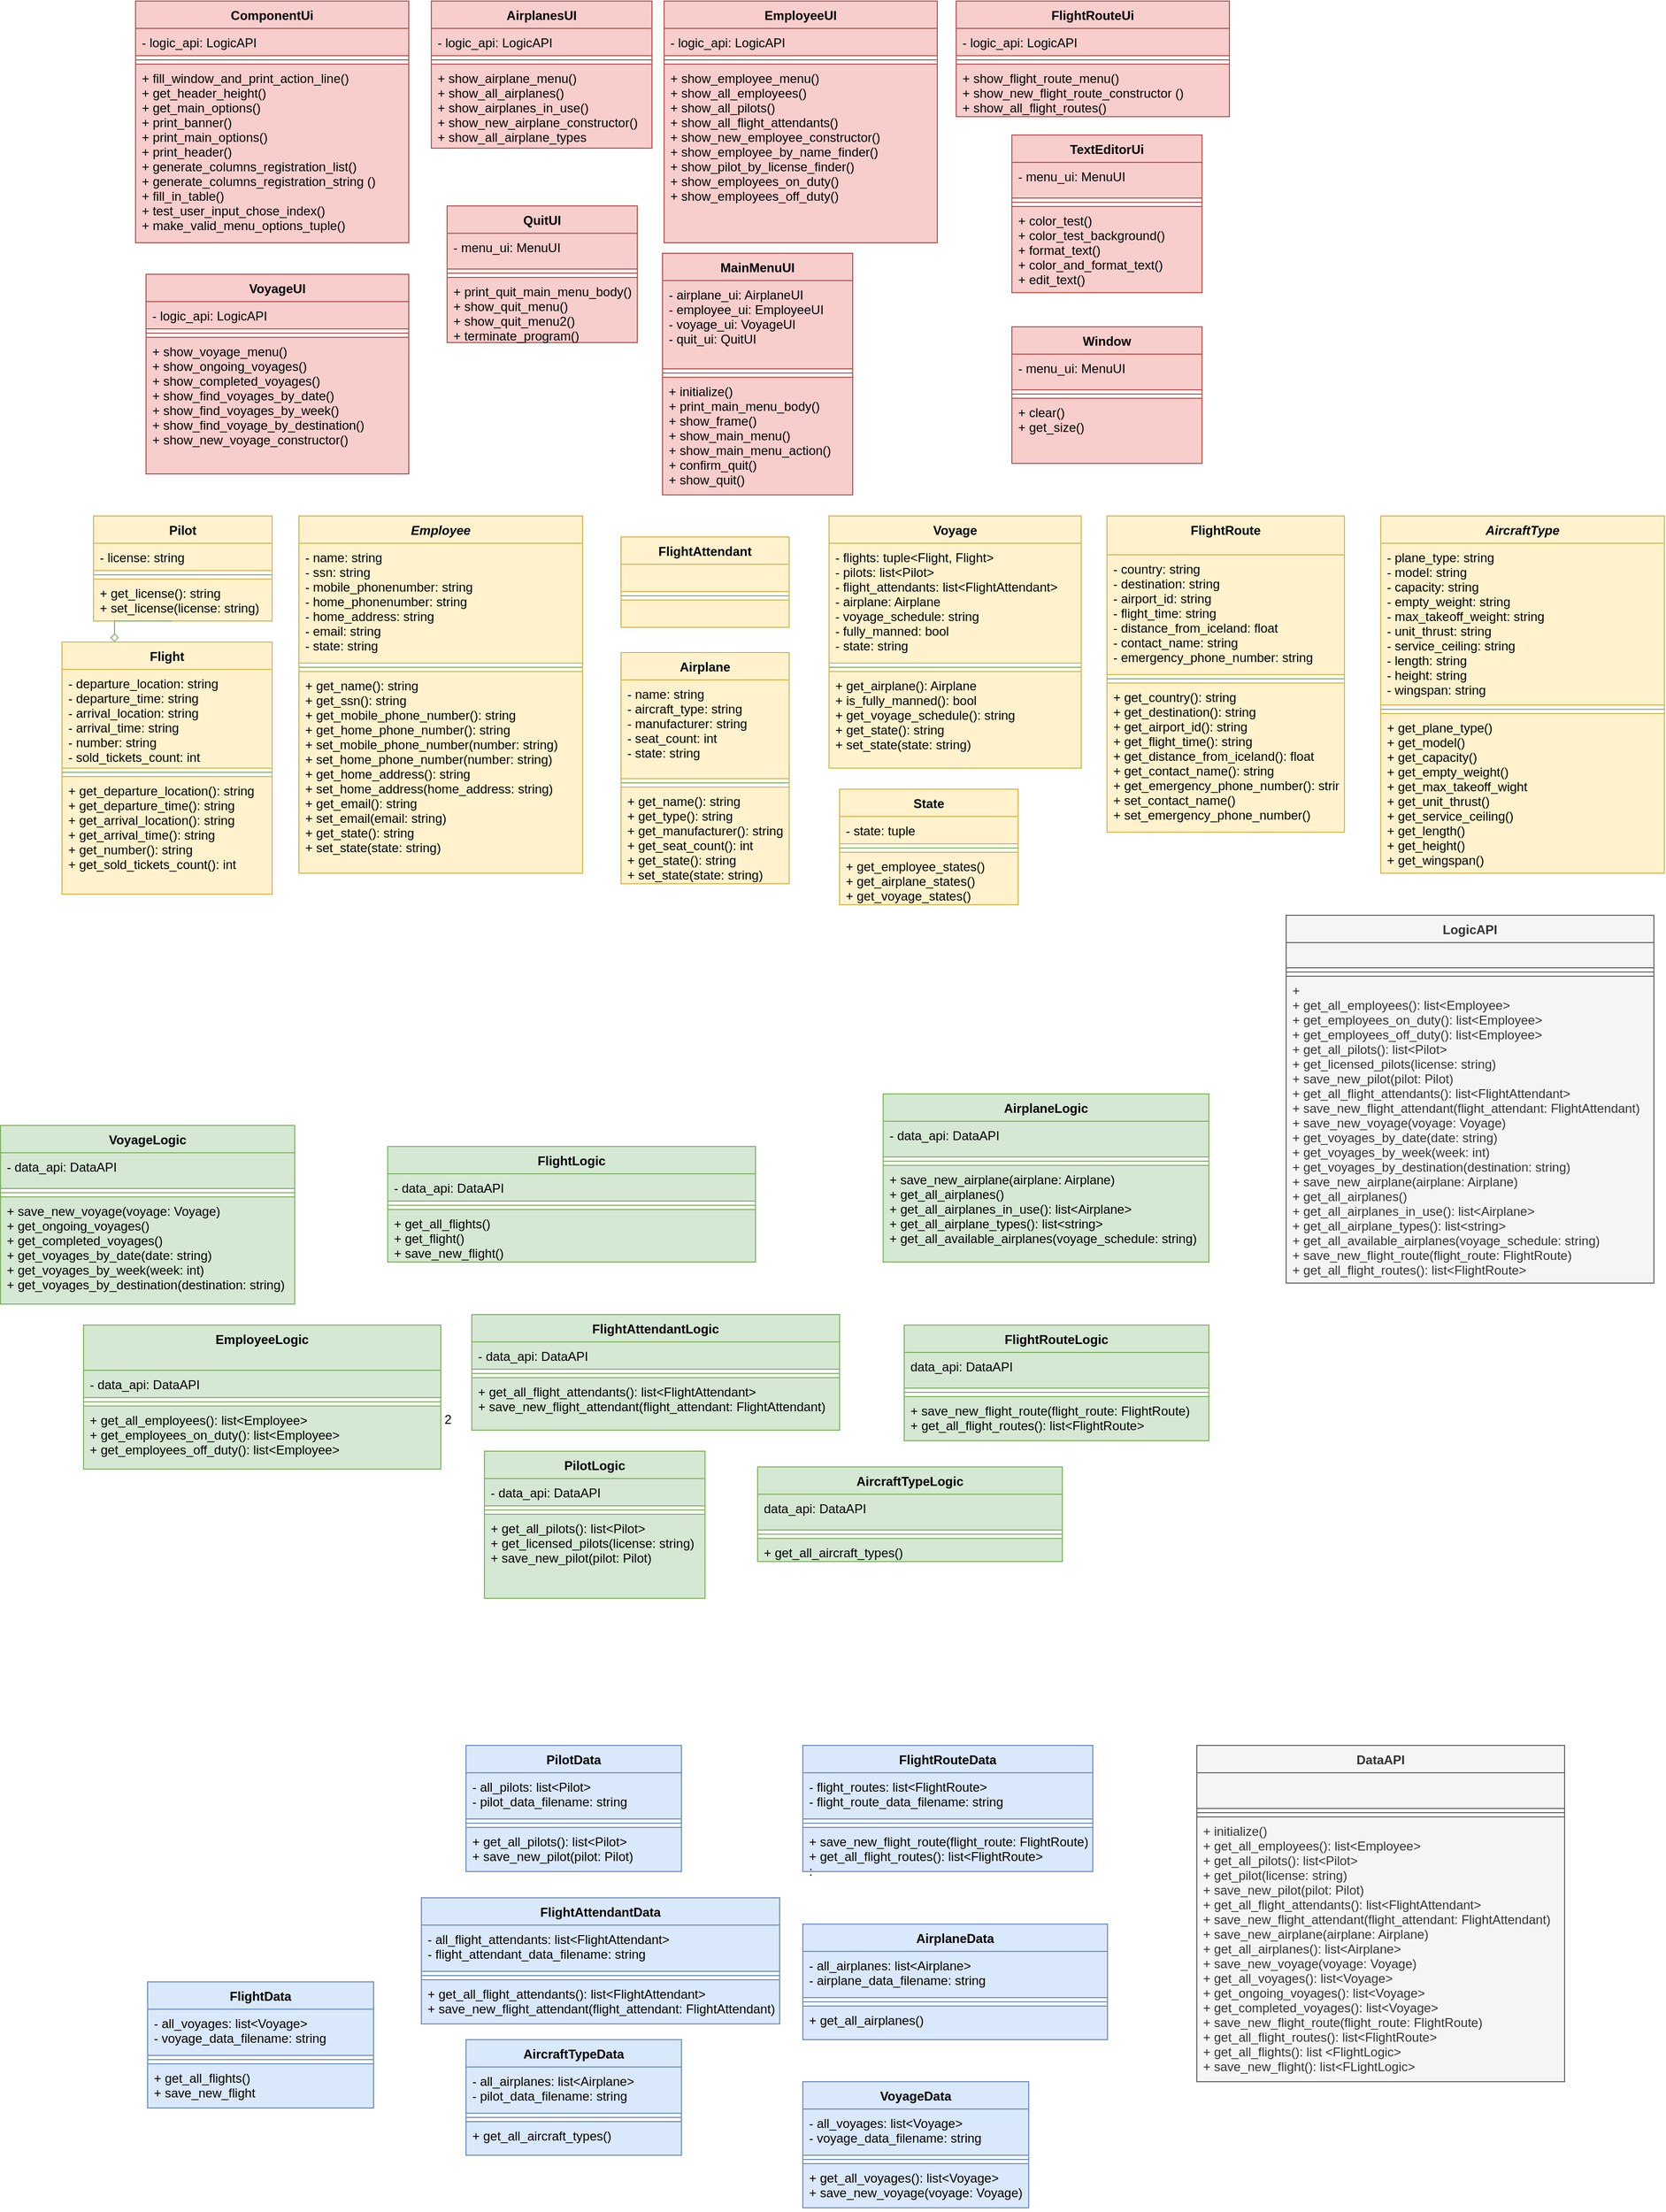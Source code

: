 <mxfile version="12.3.6" type="device" pages="1"><diagram id="QzCdW2JrwTFJ9az7c7tx" name="Page-1"><mxGraphModel dx="1590" dy="812" grid="1" gridSize="10" guides="1" tooltips="1" connect="0" arrows="0" fold="1" page="1" pageScale="1" pageWidth="850" pageHeight="1100" math="0" shadow="0"><root><mxCell id="0"/><mxCell id="1" parent="0"/><mxCell id="1Yu6MtAvwP8L8m7MlVnx-1" value="Employee" style="swimlane;fontStyle=3;align=center;verticalAlign=top;childLayout=stackLayout;horizontal=1;startSize=26;horizontalStack=0;resizeParent=1;resizeParentMax=0;resizeLast=0;collapsible=1;marginBottom=0;fillColor=#fff2cc;strokeColor=#d6b656;" parent="1" vertex="1"><mxGeometry x="1185.5" y="1180" width="270" height="340" as="geometry"/></mxCell><mxCell id="1Yu6MtAvwP8L8m7MlVnx-2" value="- name: string&#10;- ssn: string&#10;- mobile_phonenumber: string&#10;- home_phonenumber: string&#10;- home_address: string&#10;- email: string&#10;- state: string" style="text;strokeColor=#d6b656;fillColor=#fff2cc;align=left;verticalAlign=top;spacingLeft=4;spacingRight=4;overflow=hidden;rotatable=0;points=[[0,0.5],[1,0.5]];portConstraint=eastwest;" parent="1Yu6MtAvwP8L8m7MlVnx-1" vertex="1"><mxGeometry y="26" width="270" height="114" as="geometry"/></mxCell><mxCell id="1Yu6MtAvwP8L8m7MlVnx-3" value="" style="line;strokeWidth=1;fillColor=#d5e8d4;align=left;verticalAlign=middle;spacingTop=-1;spacingLeft=3;spacingRight=3;rotatable=0;labelPosition=right;points=[];portConstraint=eastwest;strokeColor=#82b366;" parent="1Yu6MtAvwP8L8m7MlVnx-1" vertex="1"><mxGeometry y="140" width="270" height="8" as="geometry"/></mxCell><mxCell id="1Yu6MtAvwP8L8m7MlVnx-4" value="+ get_name(): string&#10;+ get_ssn(): string&#10;+ get_mobile_phone_number(): string&#10;+ get_home_phone_number(): string&#10;+ set_mobile_phone_number(number: string)&#10;+ set_home_phone_number(number: string)&#10;+ get_home_address(): string&#10;+ set_home_address(home_address: string)&#10;+ get_email(): string&#10;+ set_email(email: string)&#10;+ get_state(): string&#10;+ set_state(state: string)" style="text;strokeColor=#d6b656;fillColor=#fff2cc;align=left;verticalAlign=top;spacingLeft=4;spacingRight=4;overflow=hidden;rotatable=0;points=[[0,0.5],[1,0.5]];portConstraint=eastwest;" parent="1Yu6MtAvwP8L8m7MlVnx-1" vertex="1"><mxGeometry y="148" width="270" height="192" as="geometry"/></mxCell><mxCell id="1Yu6MtAvwP8L8m7MlVnx-10" value="Pilot" style="swimlane;fontStyle=1;align=center;verticalAlign=top;childLayout=stackLayout;horizontal=1;startSize=26;horizontalStack=0;resizeParent=1;resizeParentMax=0;resizeLast=0;collapsible=1;marginBottom=0;fillColor=#fff2cc;strokeColor=#d6b656;" parent="1" vertex="1"><mxGeometry x="990" y="1180" width="170" height="100" as="geometry"/></mxCell><mxCell id="1Yu6MtAvwP8L8m7MlVnx-11" value="- license: string" style="text;strokeColor=#d6b656;fillColor=#fff2cc;align=left;verticalAlign=top;spacingLeft=4;spacingRight=4;overflow=hidden;rotatable=0;points=[[0,0.5],[1,0.5]];portConstraint=eastwest;" parent="1Yu6MtAvwP8L8m7MlVnx-10" vertex="1"><mxGeometry y="26" width="170" height="26" as="geometry"/></mxCell><mxCell id="1Yu6MtAvwP8L8m7MlVnx-12" value="" style="line;strokeWidth=1;fillColor=#d5e8d4;align=left;verticalAlign=middle;spacingTop=-1;spacingLeft=3;spacingRight=3;rotatable=0;labelPosition=right;points=[];portConstraint=eastwest;strokeColor=#82b366;" parent="1Yu6MtAvwP8L8m7MlVnx-10" vertex="1"><mxGeometry y="52" width="170" height="8" as="geometry"/></mxCell><mxCell id="1Yu6MtAvwP8L8m7MlVnx-13" value="+ get_license(): string&#10;+ set_license(license: string)" style="text;strokeColor=#d6b656;fillColor=#fff2cc;align=left;verticalAlign=top;spacingLeft=4;spacingRight=4;overflow=hidden;rotatable=0;points=[[0,0.5],[1,0.5]];portConstraint=eastwest;" parent="1Yu6MtAvwP8L8m7MlVnx-10" vertex="1"><mxGeometry y="60" width="170" height="40" as="geometry"/></mxCell><mxCell id="1Yu6MtAvwP8L8m7MlVnx-14" value="FlightAttendant" style="swimlane;fontStyle=1;align=center;verticalAlign=top;childLayout=stackLayout;horizontal=1;startSize=26;horizontalStack=0;resizeParent=1;resizeParentMax=0;resizeLast=0;collapsible=1;marginBottom=0;fillColor=#fff2cc;strokeColor=#d6b656;" parent="1" vertex="1"><mxGeometry x="1492" y="1200" width="160" height="86" as="geometry"/></mxCell><mxCell id="1Yu6MtAvwP8L8m7MlVnx-15" value="" style="text;strokeColor=#d6b656;fillColor=#fff2cc;align=left;verticalAlign=top;spacingLeft=4;spacingRight=4;overflow=hidden;rotatable=0;points=[[0,0.5],[1,0.5]];portConstraint=eastwest;" parent="1Yu6MtAvwP8L8m7MlVnx-14" vertex="1"><mxGeometry y="26" width="160" height="26" as="geometry"/></mxCell><mxCell id="1Yu6MtAvwP8L8m7MlVnx-16" value="" style="line;strokeWidth=1;fillColor=#d5e8d4;align=left;verticalAlign=middle;spacingTop=-1;spacingLeft=3;spacingRight=3;rotatable=0;labelPosition=right;points=[];portConstraint=eastwest;strokeColor=#82b366;" parent="1Yu6MtAvwP8L8m7MlVnx-14" vertex="1"><mxGeometry y="52" width="160" height="8" as="geometry"/></mxCell><mxCell id="1Yu6MtAvwP8L8m7MlVnx-17" value="" style="text;strokeColor=#d6b656;fillColor=#fff2cc;align=left;verticalAlign=top;spacingLeft=4;spacingRight=4;overflow=hidden;rotatable=0;points=[[0,0.5],[1,0.5]];portConstraint=eastwest;" parent="1Yu6MtAvwP8L8m7MlVnx-14" vertex="1"><mxGeometry y="60" width="160" height="26" as="geometry"/></mxCell><mxCell id="1Yu6MtAvwP8L8m7MlVnx-25" value="Airplane" style="swimlane;fontStyle=1;align=center;verticalAlign=top;childLayout=stackLayout;horizontal=1;startSize=26;horizontalStack=0;resizeParent=1;resizeParentMax=0;resizeLast=0;collapsible=1;marginBottom=0;fillColor=#fff2cc;strokeColor=#d6b656;" parent="1" vertex="1"><mxGeometry x="1492" y="1310" width="160" height="220" as="geometry"/></mxCell><mxCell id="1Yu6MtAvwP8L8m7MlVnx-26" value="- name: string&#10;- aircraft_type: string&#10;- manufacturer: string&#10;- seat_count: int&#10;- state: string" style="text;strokeColor=#d6b656;fillColor=#fff2cc;align=left;verticalAlign=top;spacingLeft=4;spacingRight=4;overflow=hidden;rotatable=0;points=[[0,0.5],[1,0.5]];portConstraint=eastwest;" parent="1Yu6MtAvwP8L8m7MlVnx-25" vertex="1"><mxGeometry y="26" width="160" height="94" as="geometry"/></mxCell><mxCell id="1Yu6MtAvwP8L8m7MlVnx-27" value="" style="line;strokeWidth=1;fillColor=#d5e8d4;align=left;verticalAlign=middle;spacingTop=-1;spacingLeft=3;spacingRight=3;rotatable=0;labelPosition=right;points=[];portConstraint=eastwest;strokeColor=#82b366;" parent="1Yu6MtAvwP8L8m7MlVnx-25" vertex="1"><mxGeometry y="120" width="160" height="8" as="geometry"/></mxCell><mxCell id="1Yu6MtAvwP8L8m7MlVnx-28" value="+ get_name(): string&#10;+ get_type(): string&#10;+ get_manufacturer(): string&#10;+ get_seat_count(): int&#10;+ get_state(): string&#10;+ set_state(state: string)" style="text;strokeColor=#d6b656;fillColor=#fff2cc;align=left;verticalAlign=top;spacingLeft=4;spacingRight=4;overflow=hidden;rotatable=0;points=[[0,0.5],[1,0.5]];portConstraint=eastwest;" parent="1Yu6MtAvwP8L8m7MlVnx-25" vertex="1"><mxGeometry y="128" width="160" height="92" as="geometry"/></mxCell><mxCell id="1Yu6MtAvwP8L8m7MlVnx-40" style="edgeStyle=orthogonalEdgeStyle;rounded=0;orthogonalLoop=1;jettySize=auto;html=1;exitX=0.25;exitY=0;exitDx=0;exitDy=0;entryX=0.44;entryY=0.98;entryDx=0;entryDy=0;entryPerimeter=0;endArrow=none;endFill=0;startArrow=diamond;startFill=0;fillColor=#d5e8d4;strokeColor=#82b366;" parent="1" source="1Yu6MtAvwP8L8m7MlVnx-33" target="1Yu6MtAvwP8L8m7MlVnx-13" edge="1"><mxGeometry relative="1" as="geometry"><Array as="points"/></mxGeometry></mxCell><mxCell id="1Yu6MtAvwP8L8m7MlVnx-29" value="Voyage" style="swimlane;fontStyle=1;align=center;verticalAlign=top;childLayout=stackLayout;horizontal=1;startSize=26;horizontalStack=0;resizeParent=1;resizeParentMax=0;resizeLast=0;collapsible=1;marginBottom=0;fillColor=#fff2cc;strokeColor=#d6b656;" parent="1" vertex="1"><mxGeometry x="1690" y="1180" width="240" height="240" as="geometry"/></mxCell><mxCell id="1Yu6MtAvwP8L8m7MlVnx-30" value="- flights: tuple&lt;Flight, Flight&gt;&#10;- pilots: list&lt;Pilot&gt;&#10;- flight_attendants: list&lt;FlightAttendant&gt;&#10;- airplane: Airplane&#10;- voyage_schedule: string&#10;- fully_manned: bool&#10;- state: string &#10;" style="text;strokeColor=#d6b656;fillColor=#fff2cc;align=left;verticalAlign=top;spacingLeft=4;spacingRight=4;overflow=hidden;rotatable=0;points=[[0,0.5],[1,0.5]];portConstraint=eastwest;" parent="1Yu6MtAvwP8L8m7MlVnx-29" vertex="1"><mxGeometry y="26" width="240" height="114" as="geometry"/></mxCell><mxCell id="1Yu6MtAvwP8L8m7MlVnx-31" value="" style="line;strokeWidth=1;fillColor=#d5e8d4;align=left;verticalAlign=middle;spacingTop=-1;spacingLeft=3;spacingRight=3;rotatable=0;labelPosition=right;points=[];portConstraint=eastwest;strokeColor=#82b366;" parent="1Yu6MtAvwP8L8m7MlVnx-29" vertex="1"><mxGeometry y="140" width="240" height="8" as="geometry"/></mxCell><mxCell id="1Yu6MtAvwP8L8m7MlVnx-32" value="+ get_airplane(): Airplane&#10;+ is_fully_manned(): bool&#10;+ get_voyage_schedule(): string&#10;+ get_state(): string&#10;+ set_state(state: string)" style="text;strokeColor=#d6b656;fillColor=#fff2cc;align=left;verticalAlign=top;spacingLeft=4;spacingRight=4;overflow=hidden;rotatable=0;points=[[0,0.5],[1,0.5]];portConstraint=eastwest;" parent="1Yu6MtAvwP8L8m7MlVnx-29" vertex="1"><mxGeometry y="148" width="240" height="92" as="geometry"/></mxCell><mxCell id="1Yu6MtAvwP8L8m7MlVnx-38" value="2" style="text;html=1;align=center;verticalAlign=middle;resizable=0;points=[];;autosize=1;" parent="1" vertex="1"><mxGeometry x="1316.5" y="2030" width="20" height="20" as="geometry"/></mxCell><mxCell id="Ell7LLg84QEQd7KYC7G8-5" value="PilotLogic" style="swimlane;fontStyle=1;align=center;verticalAlign=top;childLayout=stackLayout;horizontal=1;startSize=26;horizontalStack=0;resizeParent=1;resizeParentMax=0;resizeLast=0;collapsible=1;marginBottom=0;fillColor=#d5e8d4;strokeColor=#82b366;" parent="1" vertex="1"><mxGeometry x="1362" y="2070" width="210" height="140" as="geometry"/></mxCell><mxCell id="Ell7LLg84QEQd7KYC7G8-6" value="- data_api: DataAPI" style="text;strokeColor=#82b366;fillColor=#d5e8d4;align=left;verticalAlign=top;spacingLeft=4;spacingRight=4;overflow=hidden;rotatable=0;points=[[0,0.5],[1,0.5]];portConstraint=eastwest;" parent="Ell7LLg84QEQd7KYC7G8-5" vertex="1"><mxGeometry y="26" width="210" height="26" as="geometry"/></mxCell><mxCell id="Ell7LLg84QEQd7KYC7G8-7" value="" style="line;strokeWidth=1;fillColor=#d5e8d4;align=left;verticalAlign=middle;spacingTop=-1;spacingLeft=3;spacingRight=3;rotatable=0;labelPosition=right;points=[];portConstraint=eastwest;strokeColor=#82b366;" parent="Ell7LLg84QEQd7KYC7G8-5" vertex="1"><mxGeometry y="52" width="210" height="8" as="geometry"/></mxCell><mxCell id="Ell7LLg84QEQd7KYC7G8-8" value="+ get_all_pilots(): list&lt;Pilot&gt;&#10;+ get_licensed_pilots(license: string)&#10;+ save_new_pilot(pilot: Pilot)&#10;" style="text;strokeColor=#82b366;fillColor=#d5e8d4;align=left;verticalAlign=top;spacingLeft=4;spacingRight=4;overflow=hidden;rotatable=0;points=[[0,0.5],[1,0.5]];portConstraint=eastwest;" parent="Ell7LLg84QEQd7KYC7G8-5" vertex="1"><mxGeometry y="60" width="210" height="80" as="geometry"/></mxCell><mxCell id="Ell7LLg84QEQd7KYC7G8-11" value="EmployeeLogic" style="swimlane;fontStyle=1;align=center;verticalAlign=top;childLayout=stackLayout;horizontal=1;startSize=43;horizontalStack=0;resizeParent=1;resizeParentMax=0;resizeLast=0;collapsible=1;marginBottom=0;fillColor=#d5e8d4;strokeColor=#82b366;" parent="1" vertex="1"><mxGeometry x="980.5" y="1950" width="340" height="137" as="geometry"/></mxCell><mxCell id="Ell7LLg84QEQd7KYC7G8-12" value="- data_api: DataAPI" style="text;strokeColor=#82b366;fillColor=#d5e8d4;align=left;verticalAlign=top;spacingLeft=4;spacingRight=4;overflow=hidden;rotatable=0;points=[[0,0.5],[1,0.5]];portConstraint=eastwest;" parent="Ell7LLg84QEQd7KYC7G8-11" vertex="1"><mxGeometry y="43" width="340" height="26" as="geometry"/></mxCell><mxCell id="Ell7LLg84QEQd7KYC7G8-13" value="" style="line;strokeWidth=1;fillColor=#d5e8d4;align=left;verticalAlign=middle;spacingTop=-1;spacingLeft=3;spacingRight=3;rotatable=0;labelPosition=right;points=[];portConstraint=eastwest;strokeColor=#82b366;" parent="Ell7LLg84QEQd7KYC7G8-11" vertex="1"><mxGeometry y="69" width="340" height="8" as="geometry"/></mxCell><mxCell id="Ell7LLg84QEQd7KYC7G8-14" value="+ get_all_employees(): list&lt;Employee&gt;&#10;+ get_employees_on_duty(): list&lt;Employee&gt;&#10;+ get_employees_off_duty(): list&lt;Employee&gt;&#10;" style="text;strokeColor=#82b366;fillColor=#d5e8d4;align=left;verticalAlign=top;spacingLeft=4;spacingRight=4;overflow=hidden;rotatable=0;points=[[0,0.5],[1,0.5]];portConstraint=eastwest;" parent="Ell7LLg84QEQd7KYC7G8-11" vertex="1"><mxGeometry y="77" width="340" height="60" as="geometry"/></mxCell><mxCell id="Ell7LLg84QEQd7KYC7G8-16" value="FlightAttendantLogic" style="swimlane;fontStyle=1;align=center;verticalAlign=top;childLayout=stackLayout;horizontal=1;startSize=26;horizontalStack=0;resizeParent=1;resizeParentMax=0;resizeLast=0;collapsible=1;marginBottom=0;fillColor=#d5e8d4;strokeColor=#82b366;" parent="1" vertex="1"><mxGeometry x="1350" y="1940" width="350" height="110" as="geometry"/></mxCell><mxCell id="Ell7LLg84QEQd7KYC7G8-17" value="- data_api: DataAPI" style="text;strokeColor=#82b366;fillColor=#d5e8d4;align=left;verticalAlign=top;spacingLeft=4;spacingRight=4;overflow=hidden;rotatable=0;points=[[0,0.5],[1,0.5]];portConstraint=eastwest;" parent="Ell7LLg84QEQd7KYC7G8-16" vertex="1"><mxGeometry y="26" width="350" height="26" as="geometry"/></mxCell><mxCell id="Ell7LLg84QEQd7KYC7G8-18" value="" style="line;strokeWidth=1;fillColor=#d5e8d4;align=left;verticalAlign=middle;spacingTop=-1;spacingLeft=3;spacingRight=3;rotatable=0;labelPosition=right;points=[];portConstraint=eastwest;strokeColor=#82b366;" parent="Ell7LLg84QEQd7KYC7G8-16" vertex="1"><mxGeometry y="52" width="350" height="8" as="geometry"/></mxCell><mxCell id="Ell7LLg84QEQd7KYC7G8-19" value="+ get_all_flight_attendants(): list&lt;FlightAttendant&gt;&#10;+ save_new_flight_attendant(flight_attendant: FlightAttendant)" style="text;strokeColor=#82b366;fillColor=#d5e8d4;align=left;verticalAlign=top;spacingLeft=4;spacingRight=4;overflow=hidden;rotatable=0;points=[[0,0.5],[1,0.5]];portConstraint=eastwest;" parent="Ell7LLg84QEQd7KYC7G8-16" vertex="1"><mxGeometry y="60" width="350" height="50" as="geometry"/></mxCell><mxCell id="Ell7LLg84QEQd7KYC7G8-22" value="LogicAPI" style="swimlane;fontStyle=1;align=center;verticalAlign=top;childLayout=stackLayout;horizontal=1;startSize=26;horizontalStack=0;resizeParent=1;resizeParentMax=0;resizeLast=0;collapsible=1;marginBottom=0;fillColor=#f5f5f5;strokeColor=#666666;fontColor=#333333;" parent="1" vertex="1"><mxGeometry x="2125" y="1560" width="350" height="350" as="geometry"/></mxCell><mxCell id="Ell7LLg84QEQd7KYC7G8-23" value="" style="text;strokeColor=#666666;fillColor=#f5f5f5;align=left;verticalAlign=top;spacingLeft=4;spacingRight=4;overflow=hidden;rotatable=0;points=[[0,0.5],[1,0.5]];portConstraint=eastwest;fontColor=#333333;" parent="Ell7LLg84QEQd7KYC7G8-22" vertex="1"><mxGeometry y="26" width="350" height="24" as="geometry"/></mxCell><mxCell id="Ell7LLg84QEQd7KYC7G8-24" value="" style="line;strokeWidth=1;fillColor=#f5f5f5;align=left;verticalAlign=middle;spacingTop=-1;spacingLeft=3;spacingRight=3;rotatable=0;labelPosition=right;points=[];portConstraint=eastwest;strokeColor=#666666;fontColor=#333333;" parent="Ell7LLg84QEQd7KYC7G8-22" vertex="1"><mxGeometry y="50" width="350" height="8" as="geometry"/></mxCell><mxCell id="Ell7LLg84QEQd7KYC7G8-25" value="+ &#10;+ get_all_employees(): list&lt;Employee&gt;&#10;+ get_employees_on_duty(): list&lt;Employee&gt;&#10;+ get_employees_off_duty(): list&lt;Employee&gt;&#10;+ get_all_pilots(): list&lt;Pilot&gt;&#10;+ get_licensed_pilots(license: string)&#10;+ save_new_pilot(pilot: Pilot)&#10;+ get_all_flight_attendants(): list&lt;FlightAttendant&gt;&#10;+ save_new_flight_attendant(flight_attendant: FlightAttendant)&#10;+ save_new_voyage(voyage: Voyage)&#10;+ get_voyages_by_date(date: string)&#10;+ get_voyages_by_week(week: int)&#10;+ get_voyages_by_destination(destination: string)&#10;+ save_new_airplane(airplane: Airplane)&#10;+ get_all_airplanes()&#10;+ get_all_airplanes_in_use(): list&lt;Airplane&gt;&#10;+ get_all_airplane_types(): list&lt;string&gt;&#10;+ get_all_available_airplanes(voyage_schedule: string)&#10;+ save_new_flight_route(flight_route: FlightRoute)&#10;+ get_all_flight_routes(): list&lt;FlightRoute&gt;&#10;&#10;&#10;&#10;" style="text;strokeColor=#666666;fillColor=#f5f5f5;align=left;verticalAlign=top;spacingLeft=4;spacingRight=4;overflow=hidden;rotatable=0;points=[[0,0.5],[1,0.5]];portConstraint=eastwest;fontColor=#333333;" parent="Ell7LLg84QEQd7KYC7G8-22" vertex="1"><mxGeometry y="58" width="350" height="292" as="geometry"/></mxCell><mxCell id="Ell7LLg84QEQd7KYC7G8-26" value="AirplaneLogic" style="swimlane;fontStyle=1;align=center;verticalAlign=top;childLayout=stackLayout;horizontal=1;startSize=26;horizontalStack=0;resizeParent=1;resizeParentMax=0;resizeLast=0;collapsible=1;marginBottom=0;fillColor=#d5e8d4;strokeColor=#82b366;" parent="1" vertex="1"><mxGeometry x="1741.5" y="1730" width="310" height="160" as="geometry"/></mxCell><mxCell id="Ell7LLg84QEQd7KYC7G8-27" value="- data_api: DataAPI" style="text;strokeColor=#82b366;fillColor=#d5e8d4;align=left;verticalAlign=top;spacingLeft=4;spacingRight=4;overflow=hidden;rotatable=0;points=[[0,0.5],[1,0.5]];portConstraint=eastwest;" parent="Ell7LLg84QEQd7KYC7G8-26" vertex="1"><mxGeometry y="26" width="310" height="34" as="geometry"/></mxCell><mxCell id="Ell7LLg84QEQd7KYC7G8-28" value="" style="line;strokeWidth=1;fillColor=#d5e8d4;align=left;verticalAlign=middle;spacingTop=-1;spacingLeft=3;spacingRight=3;rotatable=0;labelPosition=right;points=[];portConstraint=eastwest;strokeColor=#82b366;" parent="Ell7LLg84QEQd7KYC7G8-26" vertex="1"><mxGeometry y="60" width="310" height="8" as="geometry"/></mxCell><mxCell id="Ell7LLg84QEQd7KYC7G8-29" value="+ save_new_airplane(airplane: Airplane)&#10;+ get_all_airplanes()&#10;+ get_all_airplanes_in_use(): list&lt;Airplane&gt;&#10;+ get_all_airplane_types(): list&lt;string&gt;&#10;+ get_all_available_airplanes(voyage_schedule: string)" style="text;strokeColor=#82b366;fillColor=#d5e8d4;align=left;verticalAlign=top;spacingLeft=4;spacingRight=4;overflow=hidden;rotatable=0;points=[[0,0.5],[1,0.5]];portConstraint=eastwest;" parent="Ell7LLg84QEQd7KYC7G8-26" vertex="1"><mxGeometry y="68" width="310" height="92" as="geometry"/></mxCell><mxCell id="Ell7LLg84QEQd7KYC7G8-31" value="VoyageLogic" style="swimlane;fontStyle=1;align=center;verticalAlign=top;childLayout=stackLayout;horizontal=1;startSize=26;horizontalStack=0;resizeParent=1;resizeParentMax=0;resizeLast=0;collapsible=1;marginBottom=0;fillColor=#d5e8d4;strokeColor=#82b366;" parent="1" vertex="1"><mxGeometry x="901.5" y="1760" width="280" height="170" as="geometry"/></mxCell><mxCell id="Ell7LLg84QEQd7KYC7G8-32" value="- data_api: DataAPI" style="text;strokeColor=#82b366;fillColor=#d5e8d4;align=left;verticalAlign=top;spacingLeft=4;spacingRight=4;overflow=hidden;rotatable=0;points=[[0,0.5],[1,0.5]];portConstraint=eastwest;" parent="Ell7LLg84QEQd7KYC7G8-31" vertex="1"><mxGeometry y="26" width="280" height="34" as="geometry"/></mxCell><mxCell id="Ell7LLg84QEQd7KYC7G8-33" value="" style="line;strokeWidth=1;fillColor=#d5e8d4;align=left;verticalAlign=middle;spacingTop=-1;spacingLeft=3;spacingRight=3;rotatable=0;labelPosition=right;points=[];portConstraint=eastwest;strokeColor=#82b366;" parent="Ell7LLg84QEQd7KYC7G8-31" vertex="1"><mxGeometry y="60" width="280" height="8" as="geometry"/></mxCell><mxCell id="Ell7LLg84QEQd7KYC7G8-34" value="+ save_new_voyage(voyage: Voyage)&#10;+ get_ongoing_voyages()&#10;+ get_completed_voyages()&#10;+ get_voyages_by_date(date: string)&#10;+ get_voyages_by_week(week: int)&#10;+ get_voyages_by_destination(destination: string)&#10;" style="text;strokeColor=#82b366;fillColor=#d5e8d4;align=left;verticalAlign=top;spacingLeft=4;spacingRight=4;overflow=hidden;rotatable=0;points=[[0,0.5],[1,0.5]];portConstraint=eastwest;" parent="Ell7LLg84QEQd7KYC7G8-31" vertex="1"><mxGeometry y="68" width="280" height="102" as="geometry"/></mxCell><mxCell id="Ell7LLg84QEQd7KYC7G8-35" value="FlightRoute" style="swimlane;fontStyle=1;align=center;verticalAlign=top;childLayout=stackLayout;horizontal=1;startSize=37;horizontalStack=0;resizeParent=1;resizeParentMax=0;resizeLast=0;collapsible=1;marginBottom=0;fillColor=#fff2cc;strokeColor=#d6b656;" parent="1" vertex="1"><mxGeometry x="1954.5" y="1180" width="226" height="301" as="geometry"/></mxCell><mxCell id="Ell7LLg84QEQd7KYC7G8-36" value="- country: string&#10;- destination: string&#10;- airport_id: string&#10;- flight_time: string&#10;- distance_from_iceland: float&#10;- contact_name: string&#10;- emergency_phone_number: string" style="text;strokeColor=#d6b656;fillColor=#fff2cc;align=left;verticalAlign=top;spacingLeft=4;spacingRight=4;overflow=hidden;rotatable=0;points=[[0,0.5],[1,0.5]];portConstraint=eastwest;" parent="Ell7LLg84QEQd7KYC7G8-35" vertex="1"><mxGeometry y="37" width="226" height="114" as="geometry"/></mxCell><mxCell id="Ell7LLg84QEQd7KYC7G8-37" value="" style="line;strokeWidth=1;fillColor=#d5e8d4;align=left;verticalAlign=middle;spacingTop=-1;spacingLeft=3;spacingRight=3;rotatable=0;labelPosition=right;points=[];portConstraint=eastwest;strokeColor=#82b366;" parent="Ell7LLg84QEQd7KYC7G8-35" vertex="1"><mxGeometry y="151" width="226" height="8" as="geometry"/></mxCell><mxCell id="Ell7LLg84QEQd7KYC7G8-38" value="+ get_country(): string&#10;+ get_destination(): string&#10;+ get_airport_id(): string&#10;+ get_flight_time(): string&#10;+ get_distance_from_iceland(): float&#10;+ get_contact_name(): string&#10;+ get_emergency_phone_number(): string&#10;+ set_contact_name()&#10;+ set_emergency_phone_number() " style="text;strokeColor=#d6b656;fillColor=#fff2cc;align=left;verticalAlign=top;spacingLeft=4;spacingRight=4;overflow=hidden;rotatable=0;points=[[0,0.5],[1,0.5]];portConstraint=eastwest;" parent="Ell7LLg84QEQd7KYC7G8-35" vertex="1"><mxGeometry y="159" width="226" height="142" as="geometry"/></mxCell><mxCell id="Ell7LLg84QEQd7KYC7G8-39" value="FlightRouteLogic" style="swimlane;fontStyle=1;align=center;verticalAlign=top;childLayout=stackLayout;horizontal=1;startSize=26;horizontalStack=0;resizeParent=1;resizeParentMax=0;resizeLast=0;collapsible=1;marginBottom=0;fillColor=#d5e8d4;strokeColor=#82b366;" parent="1" vertex="1"><mxGeometry x="1761.5" y="1950" width="290" height="110" as="geometry"/></mxCell><mxCell id="Ell7LLg84QEQd7KYC7G8-40" value="data_api: DataAPI" style="text;strokeColor=#82b366;fillColor=#d5e8d4;align=left;verticalAlign=top;spacingLeft=4;spacingRight=4;overflow=hidden;rotatable=0;points=[[0,0.5],[1,0.5]];portConstraint=eastwest;" parent="Ell7LLg84QEQd7KYC7G8-39" vertex="1"><mxGeometry y="26" width="290" height="34" as="geometry"/></mxCell><mxCell id="Ell7LLg84QEQd7KYC7G8-41" value="" style="line;strokeWidth=1;fillColor=#d5e8d4;align=left;verticalAlign=middle;spacingTop=-1;spacingLeft=3;spacingRight=3;rotatable=0;labelPosition=right;points=[];portConstraint=eastwest;strokeColor=#82b366;" parent="Ell7LLg84QEQd7KYC7G8-39" vertex="1"><mxGeometry y="60" width="290" height="8" as="geometry"/></mxCell><mxCell id="Ell7LLg84QEQd7KYC7G8-42" value="+ save_new_flight_route(flight_route: FlightRoute)&#10;+ get_all_flight_routes(): list&lt;FlightRoute&gt;" style="text;strokeColor=#82b366;fillColor=#d5e8d4;align=left;verticalAlign=top;spacingLeft=4;spacingRight=4;overflow=hidden;rotatable=0;points=[[0,0.5],[1,0.5]];portConstraint=eastwest;" parent="Ell7LLg84QEQd7KYC7G8-39" vertex="1"><mxGeometry y="68" width="290" height="42" as="geometry"/></mxCell><mxCell id="Ghj-W4XMn4WIhUPV2hQa-1" value="AirplanesUI" style="swimlane;fontStyle=1;align=center;verticalAlign=top;childLayout=stackLayout;horizontal=1;startSize=26;horizontalStack=0;resizeParent=1;resizeParentMax=0;resizeLast=0;collapsible=1;marginBottom=0;fillColor=#f8cecc;strokeColor=#b85450;" parent="1" vertex="1"><mxGeometry x="1311.5" y="690" width="210" height="140" as="geometry"/></mxCell><mxCell id="Ghj-W4XMn4WIhUPV2hQa-2" value="- logic_api: LogicAPI" style="text;strokeColor=#b85450;fillColor=#f8cecc;align=left;verticalAlign=top;spacingLeft=4;spacingRight=4;overflow=hidden;rotatable=0;points=[[0,0.5],[1,0.5]];portConstraint=eastwest;" parent="Ghj-W4XMn4WIhUPV2hQa-1" vertex="1"><mxGeometry y="26" width="210" height="26" as="geometry"/></mxCell><mxCell id="Ghj-W4XMn4WIhUPV2hQa-3" value="" style="line;strokeWidth=1;fillColor=#f8cecc;align=left;verticalAlign=middle;spacingTop=-1;spacingLeft=3;spacingRight=3;rotatable=0;labelPosition=right;points=[];portConstraint=eastwest;strokeColor=#b85450;" parent="Ghj-W4XMn4WIhUPV2hQa-1" vertex="1"><mxGeometry y="52" width="210" height="8" as="geometry"/></mxCell><mxCell id="Ghj-W4XMn4WIhUPV2hQa-4" value="+ show_airplane_menu()&#10;+ show_all_airplanes()&#10;+ show_airplanes_in_use()&#10;+ show_new_airplane_constructor()&#10;+ show_all_airplane_types" style="text;strokeColor=#b85450;fillColor=#f8cecc;align=left;verticalAlign=top;spacingLeft=4;spacingRight=4;overflow=hidden;rotatable=0;points=[[0,0.5],[1,0.5]];portConstraint=eastwest;" parent="Ghj-W4XMn4WIhUPV2hQa-1" vertex="1"><mxGeometry y="60" width="210" height="80" as="geometry"/></mxCell><mxCell id="Ghj-W4XMn4WIhUPV2hQa-5" value="EmployeeUI" style="swimlane;fontStyle=1;align=center;verticalAlign=top;childLayout=stackLayout;horizontal=1;startSize=26;horizontalStack=0;resizeParent=1;resizeParentMax=0;resizeLast=0;collapsible=1;marginBottom=0;fillColor=#f8cecc;strokeColor=#b85450;" parent="1" vertex="1"><mxGeometry x="1533" y="690" width="260" height="230" as="geometry"/></mxCell><mxCell id="Ghj-W4XMn4WIhUPV2hQa-6" value="- logic_api: LogicAPI" style="text;strokeColor=#b85450;fillColor=#f8cecc;align=left;verticalAlign=top;spacingLeft=4;spacingRight=4;overflow=hidden;rotatable=0;points=[[0,0.5],[1,0.5]];portConstraint=eastwest;" parent="Ghj-W4XMn4WIhUPV2hQa-5" vertex="1"><mxGeometry y="26" width="260" height="26" as="geometry"/></mxCell><mxCell id="Ghj-W4XMn4WIhUPV2hQa-7" value="" style="line;strokeWidth=1;fillColor=#f8cecc;align=left;verticalAlign=middle;spacingTop=-1;spacingLeft=3;spacingRight=3;rotatable=0;labelPosition=right;points=[];portConstraint=eastwest;strokeColor=#b85450;" parent="Ghj-W4XMn4WIhUPV2hQa-5" vertex="1"><mxGeometry y="52" width="260" height="8" as="geometry"/></mxCell><mxCell id="Ghj-W4XMn4WIhUPV2hQa-8" value="+ show_employee_menu()&#10;+ show_all_employees()&#10;+ show_all_pilots()&#10;+ show_all_flight_attendants()&#10;+ show_new_employee_constructor()&#10;+ show_employee_by_name_finder()&#10;+ show_pilot_by_license_finder()&#10;+ show_employees_on_duty()&#10;+ show_employees_off_duty()&#10;" style="text;strokeColor=#b85450;fillColor=#f8cecc;align=left;verticalAlign=top;spacingLeft=4;spacingRight=4;overflow=hidden;rotatable=0;points=[[0,0.5],[1,0.5]];portConstraint=eastwest;" parent="Ghj-W4XMn4WIhUPV2hQa-5" vertex="1"><mxGeometry y="60" width="260" height="170" as="geometry"/></mxCell><mxCell id="Ghj-W4XMn4WIhUPV2hQa-9" value="VoyageUI" style="swimlane;fontStyle=1;align=center;verticalAlign=top;childLayout=stackLayout;horizontal=1;startSize=26;horizontalStack=0;resizeParent=1;resizeParentMax=0;resizeLast=0;collapsible=1;marginBottom=0;fillColor=#f8cecc;strokeColor=#b85450;" parent="1" vertex="1"><mxGeometry x="1040" y="950" width="250" height="190" as="geometry"/></mxCell><mxCell id="Ghj-W4XMn4WIhUPV2hQa-10" value="- logic_api: LogicAPI" style="text;strokeColor=#b85450;fillColor=#f8cecc;align=left;verticalAlign=top;spacingLeft=4;spacingRight=4;overflow=hidden;rotatable=0;points=[[0,0.5],[1,0.5]];portConstraint=eastwest;" parent="Ghj-W4XMn4WIhUPV2hQa-9" vertex="1"><mxGeometry y="26" width="250" height="26" as="geometry"/></mxCell><mxCell id="Ghj-W4XMn4WIhUPV2hQa-11" value="" style="line;strokeWidth=1;fillColor=#f8cecc;align=left;verticalAlign=middle;spacingTop=-1;spacingLeft=3;spacingRight=3;rotatable=0;labelPosition=right;points=[];portConstraint=eastwest;strokeColor=#b85450;" parent="Ghj-W4XMn4WIhUPV2hQa-9" vertex="1"><mxGeometry y="52" width="250" height="8" as="geometry"/></mxCell><mxCell id="Ghj-W4XMn4WIhUPV2hQa-12" value="+ show_voyage_menu()&#10;+ show_ongoing_voyages()&#10;+ show_completed_voyages()&#10;+ show_find_voyages_by_date()&#10;+ show_find_voyages_by_week()&#10;+ show_find_voyage_by_destination()&#10;+ show_new_voyage_constructor()" style="text;strokeColor=#b85450;fillColor=#f8cecc;align=left;verticalAlign=top;spacingLeft=4;spacingRight=4;overflow=hidden;rotatable=0;points=[[0,0.5],[1,0.5]];portConstraint=eastwest;" parent="Ghj-W4XMn4WIhUPV2hQa-9" vertex="1"><mxGeometry y="60" width="250" height="130" as="geometry"/></mxCell><mxCell id="Ghj-W4XMn4WIhUPV2hQa-13" value="MainMenuUI" style="swimlane;fontStyle=1;align=center;verticalAlign=top;childLayout=stackLayout;horizontal=1;startSize=26;horizontalStack=0;resizeParent=1;resizeParentMax=0;resizeLast=0;collapsible=1;marginBottom=0;fillColor=#f8cecc;strokeColor=#b85450;" parent="1" vertex="1"><mxGeometry x="1531.5" y="930" width="181" height="230" as="geometry"/></mxCell><mxCell id="Ghj-W4XMn4WIhUPV2hQa-14" value="- airplane_ui: AirplaneUI&#10;- employee_ui: EmployeeUI&#10;- voyage_ui: VoyageUI&#10;- quit_ui: QuitUI" style="text;strokeColor=#b85450;fillColor=#f8cecc;align=left;verticalAlign=top;spacingLeft=4;spacingRight=4;overflow=hidden;rotatable=0;points=[[0,0.5],[1,0.5]];portConstraint=eastwest;" parent="Ghj-W4XMn4WIhUPV2hQa-13" vertex="1"><mxGeometry y="26" width="181" height="84" as="geometry"/></mxCell><mxCell id="Ghj-W4XMn4WIhUPV2hQa-15" value="" style="line;strokeWidth=1;fillColor=#f8cecc;align=left;verticalAlign=middle;spacingTop=-1;spacingLeft=3;spacingRight=3;rotatable=0;labelPosition=right;points=[];portConstraint=eastwest;strokeColor=#b85450;" parent="Ghj-W4XMn4WIhUPV2hQa-13" vertex="1"><mxGeometry y="110" width="181" height="8" as="geometry"/></mxCell><mxCell id="Ghj-W4XMn4WIhUPV2hQa-16" value="+ initialize()&#10;+ print_main_menu_body()&#10;+ show_frame()&#10;+ show_main_menu()&#10;+ show_main_menu_action()&#10;+ confirm_quit()&#10;+ show_quit()" style="text;strokeColor=#b85450;fillColor=#f8cecc;align=left;verticalAlign=top;spacingLeft=4;spacingRight=4;overflow=hidden;rotatable=0;points=[[0,0.5],[1,0.5]];portConstraint=eastwest;" parent="Ghj-W4XMn4WIhUPV2hQa-13" vertex="1"><mxGeometry y="118" width="181" height="112" as="geometry"/></mxCell><mxCell id="Ghj-W4XMn4WIhUPV2hQa-18" value="QuitUI" style="swimlane;fontStyle=1;align=center;verticalAlign=top;childLayout=stackLayout;horizontal=1;startSize=26;horizontalStack=0;resizeParent=1;resizeParentMax=0;resizeLast=0;collapsible=1;marginBottom=0;fillColor=#f8cecc;strokeColor=#b85450;" parent="1" vertex="1"><mxGeometry x="1326.5" y="885" width="181" height="130" as="geometry"/></mxCell><mxCell id="Ghj-W4XMn4WIhUPV2hQa-19" value="- menu_ui: MenuUI" style="text;strokeColor=#b85450;fillColor=#f8cecc;align=left;verticalAlign=top;spacingLeft=4;spacingRight=4;overflow=hidden;rotatable=0;points=[[0,0.5],[1,0.5]];portConstraint=eastwest;" parent="Ghj-W4XMn4WIhUPV2hQa-18" vertex="1"><mxGeometry y="26" width="181" height="34" as="geometry"/></mxCell><mxCell id="Ghj-W4XMn4WIhUPV2hQa-20" value="" style="line;strokeWidth=1;fillColor=#f8cecc;align=left;verticalAlign=middle;spacingTop=-1;spacingLeft=3;spacingRight=3;rotatable=0;labelPosition=right;points=[];portConstraint=eastwest;strokeColor=#b85450;" parent="Ghj-W4XMn4WIhUPV2hQa-18" vertex="1"><mxGeometry y="60" width="181" height="8" as="geometry"/></mxCell><mxCell id="Ghj-W4XMn4WIhUPV2hQa-21" value="+ print_quit_main_menu_body()&#10;+ show_quit_menu()&#10;+ show_quit_menu2()&#10;+ terminate_program()" style="text;strokeColor=#b85450;fillColor=#f8cecc;align=left;verticalAlign=top;spacingLeft=4;spacingRight=4;overflow=hidden;rotatable=0;points=[[0,0.5],[1,0.5]];portConstraint=eastwest;" parent="Ghj-W4XMn4WIhUPV2hQa-18" vertex="1"><mxGeometry y="68" width="181" height="62" as="geometry"/></mxCell><mxCell id="Ghj-W4XMn4WIhUPV2hQa-23" value="DataAPI" style="swimlane;fontStyle=1;align=center;verticalAlign=top;childLayout=stackLayout;horizontal=1;startSize=26;horizontalStack=0;resizeParent=1;resizeParentMax=0;resizeLast=0;collapsible=1;marginBottom=0;fillColor=#f5f5f5;strokeColor=#666666;fontColor=#333333;" parent="1" vertex="1"><mxGeometry x="2040" y="2350" width="350" height="320" as="geometry"/></mxCell><mxCell id="Ghj-W4XMn4WIhUPV2hQa-24" value="" style="text;strokeColor=#666666;fillColor=#f5f5f5;align=left;verticalAlign=top;spacingLeft=4;spacingRight=4;overflow=hidden;rotatable=0;points=[[0,0.5],[1,0.5]];portConstraint=eastwest;fontColor=#333333;" parent="Ghj-W4XMn4WIhUPV2hQa-23" vertex="1"><mxGeometry y="26" width="350" height="34" as="geometry"/></mxCell><mxCell id="Ghj-W4XMn4WIhUPV2hQa-25" value="" style="line;strokeWidth=1;fillColor=#f5f5f5;align=left;verticalAlign=middle;spacingTop=-1;spacingLeft=3;spacingRight=3;rotatable=0;labelPosition=right;points=[];portConstraint=eastwest;strokeColor=#666666;fontColor=#333333;" parent="Ghj-W4XMn4WIhUPV2hQa-23" vertex="1"><mxGeometry y="60" width="350" height="8" as="geometry"/></mxCell><mxCell id="Ghj-W4XMn4WIhUPV2hQa-26" value="+ initialize()&#10;+ get_all_employees(): list&lt;Employee&gt;&#10;+ get_all_pilots(): list&lt;Pilot&gt;&#10;+ get_pilot(license: string)&#10;+ save_new_pilot(pilot: Pilot)&#10;+ get_all_flight_attendants(): list&lt;FlightAttendant&gt;&#10;+ save_new_flight_attendant(flight_attendant: FlightAttendant)&#10;+ save_new_airplane(airplane: Airplane)&#10;+ get_all_airplanes(): list&lt;Airplane&gt;&#10;+ save_new_voyage(voyage: Voyage)&#10;+ get_all_voyages(): list&lt;Voyage&gt;&#10;+ get_ongoing_voyages(): list&lt;Voyage&gt;&#10;+ get_completed_voyages(): list&lt;Voyage&gt;&#10;+ save_new_flight_route(flight_route: FlightRoute)&#10;+ get_all_flight_routes(): list&lt;FlightRoute&gt;&#10;+ get_all_flights(): list &lt;FlightLogic&gt;&#10;+ save_new_flight(): list&lt;FLightLogic&gt;&#10;&#10;&#10;&#10;" style="text;strokeColor=#666666;fillColor=#f5f5f5;align=left;verticalAlign=top;spacingLeft=4;spacingRight=4;overflow=hidden;rotatable=0;points=[[0,0.5],[1,0.5]];portConstraint=eastwest;fontColor=#333333;" parent="Ghj-W4XMn4WIhUPV2hQa-23" vertex="1"><mxGeometry y="68" width="350" height="252" as="geometry"/></mxCell><mxCell id="Ghj-W4XMn4WIhUPV2hQa-28" value="FlightRouteData" style="swimlane;fontStyle=1;align=center;verticalAlign=top;childLayout=stackLayout;horizontal=1;startSize=26;horizontalStack=0;resizeParent=1;resizeParentMax=0;resizeLast=0;collapsible=1;marginBottom=0;fillColor=#dae8fc;strokeColor=#6c8ebf;" parent="1" vertex="1"><mxGeometry x="1665" y="2350" width="276" height="120" as="geometry"/></mxCell><mxCell id="Ghj-W4XMn4WIhUPV2hQa-29" value="- flight_routes: list&lt;FlightRoute&gt;&#10;- flight_route_data_filename: string" style="text;strokeColor=#6c8ebf;fillColor=#dae8fc;align=left;verticalAlign=top;spacingLeft=4;spacingRight=4;overflow=hidden;rotatable=0;points=[[0,0.5],[1,0.5]];portConstraint=eastwest;" parent="Ghj-W4XMn4WIhUPV2hQa-28" vertex="1"><mxGeometry y="26" width="276" height="44" as="geometry"/></mxCell><mxCell id="Ghj-W4XMn4WIhUPV2hQa-30" value="" style="line;strokeWidth=1;fillColor=#dae8fc;align=left;verticalAlign=middle;spacingTop=-1;spacingLeft=3;spacingRight=3;rotatable=0;labelPosition=right;points=[];portConstraint=eastwest;strokeColor=#6c8ebf;" parent="Ghj-W4XMn4WIhUPV2hQa-28" vertex="1"><mxGeometry y="70" width="276" height="8" as="geometry"/></mxCell><mxCell id="Ghj-W4XMn4WIhUPV2hQa-31" value="+ save_new_flight_route(flight_route: FlightRoute)&#10;+ get_all_flight_routes(): list&lt;FlightRoute&gt;&#10;:" style="text;strokeColor=#6c8ebf;fillColor=#dae8fc;align=left;verticalAlign=top;spacingLeft=4;spacingRight=4;overflow=hidden;rotatable=0;points=[[0,0.5],[1,0.5]];portConstraint=eastwest;" parent="Ghj-W4XMn4WIhUPV2hQa-28" vertex="1"><mxGeometry y="78" width="276" height="42" as="geometry"/></mxCell><mxCell id="Ghj-W4XMn4WIhUPV2hQa-32" value="AirplaneData" style="swimlane;fontStyle=1;align=center;verticalAlign=top;childLayout=stackLayout;horizontal=1;startSize=26;horizontalStack=0;resizeParent=1;resizeParentMax=0;resizeLast=0;collapsible=1;marginBottom=0;fillColor=#dae8fc;strokeColor=#6c8ebf;" parent="1" vertex="1"><mxGeometry x="1665" y="2520" width="290" height="110" as="geometry"/></mxCell><mxCell id="Ghj-W4XMn4WIhUPV2hQa-33" value="- all_airplanes: list&lt;Airplane&gt;&#10;- airplane_data_filename: string" style="text;strokeColor=#6c8ebf;fillColor=#dae8fc;align=left;verticalAlign=top;spacingLeft=4;spacingRight=4;overflow=hidden;rotatable=0;points=[[0,0.5],[1,0.5]];portConstraint=eastwest;" parent="Ghj-W4XMn4WIhUPV2hQa-32" vertex="1"><mxGeometry y="26" width="290" height="44" as="geometry"/></mxCell><mxCell id="Ghj-W4XMn4WIhUPV2hQa-34" value="" style="line;strokeWidth=1;fillColor=#dae8fc;align=left;verticalAlign=middle;spacingTop=-1;spacingLeft=3;spacingRight=3;rotatable=0;labelPosition=right;points=[];portConstraint=eastwest;strokeColor=#6c8ebf;" parent="Ghj-W4XMn4WIhUPV2hQa-32" vertex="1"><mxGeometry y="70" width="290" height="8" as="geometry"/></mxCell><mxCell id="Ghj-W4XMn4WIhUPV2hQa-35" value="+ get_all_airplanes()&#10;" style="text;strokeColor=#6c8ebf;fillColor=#dae8fc;align=left;verticalAlign=top;spacingLeft=4;spacingRight=4;overflow=hidden;rotatable=0;points=[[0,0.5],[1,0.5]];portConstraint=eastwest;" parent="Ghj-W4XMn4WIhUPV2hQa-32" vertex="1"><mxGeometry y="78" width="290" height="32" as="geometry"/></mxCell><mxCell id="Ghj-W4XMn4WIhUPV2hQa-36" value="VoyageData" style="swimlane;fontStyle=1;align=center;verticalAlign=top;childLayout=stackLayout;horizontal=1;startSize=26;horizontalStack=0;resizeParent=1;resizeParentMax=0;resizeLast=0;collapsible=1;marginBottom=0;fillColor=#dae8fc;strokeColor=#6c8ebf;" parent="1" vertex="1"><mxGeometry x="1665" y="2670" width="215" height="120" as="geometry"/></mxCell><mxCell id="Ghj-W4XMn4WIhUPV2hQa-37" value="- all_voyages: list&lt;Voyage&gt;&#10;- voyage_data_filename: string" style="text;strokeColor=#6c8ebf;fillColor=#dae8fc;align=left;verticalAlign=top;spacingLeft=4;spacingRight=4;overflow=hidden;rotatable=0;points=[[0,0.5],[1,0.5]];portConstraint=eastwest;" parent="Ghj-W4XMn4WIhUPV2hQa-36" vertex="1"><mxGeometry y="26" width="215" height="44" as="geometry"/></mxCell><mxCell id="Ghj-W4XMn4WIhUPV2hQa-38" value="" style="line;strokeWidth=1;fillColor=#dae8fc;align=left;verticalAlign=middle;spacingTop=-1;spacingLeft=3;spacingRight=3;rotatable=0;labelPosition=right;points=[];portConstraint=eastwest;strokeColor=#6c8ebf;" parent="Ghj-W4XMn4WIhUPV2hQa-36" vertex="1"><mxGeometry y="70" width="215" height="8" as="geometry"/></mxCell><mxCell id="Ghj-W4XMn4WIhUPV2hQa-39" value="+ get_all_voyages(): list&lt;Voyage&gt;&#10;+ save_new_voyage(voyage: Voyage)&#10;" style="text;strokeColor=#6c8ebf;fillColor=#dae8fc;align=left;verticalAlign=top;spacingLeft=4;spacingRight=4;overflow=hidden;rotatable=0;points=[[0,0.5],[1,0.5]];portConstraint=eastwest;" parent="Ghj-W4XMn4WIhUPV2hQa-36" vertex="1"><mxGeometry y="78" width="215" height="42" as="geometry"/></mxCell><mxCell id="Ghj-W4XMn4WIhUPV2hQa-40" value="PilotData" style="swimlane;fontStyle=1;align=center;verticalAlign=top;childLayout=stackLayout;horizontal=1;startSize=26;horizontalStack=0;resizeParent=1;resizeParentMax=0;resizeLast=0;collapsible=1;marginBottom=0;fillColor=#dae8fc;strokeColor=#6c8ebf;" parent="1" vertex="1"><mxGeometry x="1344.5" y="2350" width="205" height="120" as="geometry"/></mxCell><mxCell id="Ghj-W4XMn4WIhUPV2hQa-41" value="- all_pilots: list&lt;Pilot&gt;&#10;- pilot_data_filename: string" style="text;strokeColor=#6c8ebf;fillColor=#dae8fc;align=left;verticalAlign=top;spacingLeft=4;spacingRight=4;overflow=hidden;rotatable=0;points=[[0,0.5],[1,0.5]];portConstraint=eastwest;" parent="Ghj-W4XMn4WIhUPV2hQa-40" vertex="1"><mxGeometry y="26" width="205" height="44" as="geometry"/></mxCell><mxCell id="Ghj-W4XMn4WIhUPV2hQa-42" value="" style="line;strokeWidth=1;fillColor=#dae8fc;align=left;verticalAlign=middle;spacingTop=-1;spacingLeft=3;spacingRight=3;rotatable=0;labelPosition=right;points=[];portConstraint=eastwest;strokeColor=#6c8ebf;" parent="Ghj-W4XMn4WIhUPV2hQa-40" vertex="1"><mxGeometry y="70" width="205" height="8" as="geometry"/></mxCell><mxCell id="Ghj-W4XMn4WIhUPV2hQa-43" value="+ get_all_pilots(): list&lt;Pilot&gt;&#10;+ save_new_pilot(pilot: Pilot)" style="text;strokeColor=#6c8ebf;fillColor=#dae8fc;align=left;verticalAlign=top;spacingLeft=4;spacingRight=4;overflow=hidden;rotatable=0;points=[[0,0.5],[1,0.5]];portConstraint=eastwest;" parent="Ghj-W4XMn4WIhUPV2hQa-40" vertex="1"><mxGeometry y="78" width="205" height="42" as="geometry"/></mxCell><mxCell id="Ghj-W4XMn4WIhUPV2hQa-44" value="FlightAttendantData" style="swimlane;fontStyle=1;align=center;verticalAlign=top;childLayout=stackLayout;horizontal=1;startSize=26;horizontalStack=0;resizeParent=1;resizeParentMax=0;resizeLast=0;collapsible=1;marginBottom=0;fillColor=#dae8fc;strokeColor=#6c8ebf;" parent="1" vertex="1"><mxGeometry x="1302" y="2495" width="341" height="120" as="geometry"/></mxCell><mxCell id="Ghj-W4XMn4WIhUPV2hQa-45" value="- all_flight_attendants: list&lt;FlightAttendant&gt;&#10;- flight_attendant_data_filename: string" style="text;strokeColor=#6c8ebf;fillColor=#dae8fc;align=left;verticalAlign=top;spacingLeft=4;spacingRight=4;overflow=hidden;rotatable=0;points=[[0,0.5],[1,0.5]];portConstraint=eastwest;" parent="Ghj-W4XMn4WIhUPV2hQa-44" vertex="1"><mxGeometry y="26" width="341" height="44" as="geometry"/></mxCell><mxCell id="Ghj-W4XMn4WIhUPV2hQa-46" value="" style="line;strokeWidth=1;fillColor=#dae8fc;align=left;verticalAlign=middle;spacingTop=-1;spacingLeft=3;spacingRight=3;rotatable=0;labelPosition=right;points=[];portConstraint=eastwest;strokeColor=#6c8ebf;" parent="Ghj-W4XMn4WIhUPV2hQa-44" vertex="1"><mxGeometry y="70" width="341" height="8" as="geometry"/></mxCell><mxCell id="Ghj-W4XMn4WIhUPV2hQa-47" value="+ get_all_flight_attendants(): list&lt;FlightAttendant&gt;&#10;+ save_new_flight_attendant(flight_attendant: FlightAttendant)" style="text;strokeColor=#6c8ebf;fillColor=#dae8fc;align=left;verticalAlign=top;spacingLeft=4;spacingRight=4;overflow=hidden;rotatable=0;points=[[0,0.5],[1,0.5]];portConstraint=eastwest;" parent="Ghj-W4XMn4WIhUPV2hQa-44" vertex="1"><mxGeometry y="78" width="341" height="42" as="geometry"/></mxCell><mxCell id="fXWbkKzOr78bpXvr-qsI-3" value="ComponentUi" style="swimlane;fontStyle=1;align=center;verticalAlign=top;childLayout=stackLayout;horizontal=1;startSize=26;horizontalStack=0;resizeParent=1;resizeParentMax=0;resizeLast=0;collapsible=1;marginBottom=0;fillColor=#f8cecc;strokeColor=#b85450;" parent="1" vertex="1"><mxGeometry x="1030" y="690" width="260" height="230" as="geometry"/></mxCell><mxCell id="fXWbkKzOr78bpXvr-qsI-4" value="- logic_api: LogicAPI" style="text;strokeColor=#b85450;fillColor=#f8cecc;align=left;verticalAlign=top;spacingLeft=4;spacingRight=4;overflow=hidden;rotatable=0;points=[[0,0.5],[1,0.5]];portConstraint=eastwest;" parent="fXWbkKzOr78bpXvr-qsI-3" vertex="1"><mxGeometry y="26" width="260" height="26" as="geometry"/></mxCell><mxCell id="fXWbkKzOr78bpXvr-qsI-5" value="" style="line;strokeWidth=1;fillColor=#f8cecc;align=left;verticalAlign=middle;spacingTop=-1;spacingLeft=3;spacingRight=3;rotatable=0;labelPosition=right;points=[];portConstraint=eastwest;strokeColor=#b85450;" parent="fXWbkKzOr78bpXvr-qsI-3" vertex="1"><mxGeometry y="52" width="260" height="8" as="geometry"/></mxCell><mxCell id="fXWbkKzOr78bpXvr-qsI-6" value="+ fill_window_and_print_action_line()&#10;+ get_header_height()&#10;+ get_main_options()&#10;+ print_banner()&#10;+ print_main_options()&#10;+ print_header()&#10;+ generate_columns_registration_list()&#10;+ generate_columns_registration_string ()&#10;+ fill_in_table()&#10;+ test_user_input_chose_index()&#10;+ make_valid_menu_options_tuple()&#10;" style="text;strokeColor=#b85450;fillColor=#f8cecc;align=left;verticalAlign=top;spacingLeft=4;spacingRight=4;overflow=hidden;rotatable=0;points=[[0,0.5],[1,0.5]];portConstraint=eastwest;" parent="fXWbkKzOr78bpXvr-qsI-3" vertex="1"><mxGeometry y="60" width="260" height="170" as="geometry"/></mxCell><mxCell id="fXWbkKzOr78bpXvr-qsI-7" value="FlightRouteUi" style="swimlane;fontStyle=1;align=center;verticalAlign=top;childLayout=stackLayout;horizontal=1;startSize=26;horizontalStack=0;resizeParent=1;resizeParentMax=0;resizeLast=0;collapsible=1;marginBottom=0;fillColor=#f8cecc;strokeColor=#b85450;" parent="1" vertex="1"><mxGeometry x="1811" y="690" width="260" height="110" as="geometry"/></mxCell><mxCell id="fXWbkKzOr78bpXvr-qsI-8" value="- logic_api: LogicAPI" style="text;strokeColor=#b85450;fillColor=#f8cecc;align=left;verticalAlign=top;spacingLeft=4;spacingRight=4;overflow=hidden;rotatable=0;points=[[0,0.5],[1,0.5]];portConstraint=eastwest;" parent="fXWbkKzOr78bpXvr-qsI-7" vertex="1"><mxGeometry y="26" width="260" height="26" as="geometry"/></mxCell><mxCell id="fXWbkKzOr78bpXvr-qsI-9" value="" style="line;strokeWidth=1;fillColor=#f8cecc;align=left;verticalAlign=middle;spacingTop=-1;spacingLeft=3;spacingRight=3;rotatable=0;labelPosition=right;points=[];portConstraint=eastwest;strokeColor=#b85450;" parent="fXWbkKzOr78bpXvr-qsI-7" vertex="1"><mxGeometry y="52" width="260" height="8" as="geometry"/></mxCell><mxCell id="fXWbkKzOr78bpXvr-qsI-10" value="+ show_flight_route_menu()&#10;+ show_new_flight_route_constructor ()&#10;+ show_all_flight_routes()&#10;&#10;" style="text;strokeColor=#b85450;fillColor=#f8cecc;align=left;verticalAlign=top;spacingLeft=4;spacingRight=4;overflow=hidden;rotatable=0;points=[[0,0.5],[1,0.5]];portConstraint=eastwest;" parent="fXWbkKzOr78bpXvr-qsI-7" vertex="1"><mxGeometry y="60" width="260" height="50" as="geometry"/></mxCell><mxCell id="fXWbkKzOr78bpXvr-qsI-11" value="TextEditorUi" style="swimlane;fontStyle=1;align=center;verticalAlign=top;childLayout=stackLayout;horizontal=1;startSize=26;horizontalStack=0;resizeParent=1;resizeParentMax=0;resizeLast=0;collapsible=1;marginBottom=0;fillColor=#f8cecc;strokeColor=#b85450;" parent="1" vertex="1"><mxGeometry x="1864" y="817.5" width="181" height="150" as="geometry"/></mxCell><mxCell id="fXWbkKzOr78bpXvr-qsI-12" value="- menu_ui: MenuUI" style="text;strokeColor=#b85450;fillColor=#f8cecc;align=left;verticalAlign=top;spacingLeft=4;spacingRight=4;overflow=hidden;rotatable=0;points=[[0,0.5],[1,0.5]];portConstraint=eastwest;" parent="fXWbkKzOr78bpXvr-qsI-11" vertex="1"><mxGeometry y="26" width="181" height="34" as="geometry"/></mxCell><mxCell id="fXWbkKzOr78bpXvr-qsI-13" value="" style="line;strokeWidth=1;fillColor=#f8cecc;align=left;verticalAlign=middle;spacingTop=-1;spacingLeft=3;spacingRight=3;rotatable=0;labelPosition=right;points=[];portConstraint=eastwest;strokeColor=#b85450;" parent="fXWbkKzOr78bpXvr-qsI-11" vertex="1"><mxGeometry y="60" width="181" height="8" as="geometry"/></mxCell><mxCell id="fXWbkKzOr78bpXvr-qsI-14" value="+ color_test()&#10;+ color_test_background()&#10;+ format_text()&#10;+ color_and_format_text()&#10;+ edit_text()" style="text;strokeColor=#b85450;fillColor=#f8cecc;align=left;verticalAlign=top;spacingLeft=4;spacingRight=4;overflow=hidden;rotatable=0;points=[[0,0.5],[1,0.5]];portConstraint=eastwest;" parent="fXWbkKzOr78bpXvr-qsI-11" vertex="1"><mxGeometry y="68" width="181" height="82" as="geometry"/></mxCell><mxCell id="fXWbkKzOr78bpXvr-qsI-15" value="Window" style="swimlane;fontStyle=1;align=center;verticalAlign=top;childLayout=stackLayout;horizontal=1;startSize=26;horizontalStack=0;resizeParent=1;resizeParentMax=0;resizeLast=0;collapsible=1;marginBottom=0;fillColor=#f8cecc;strokeColor=#b85450;" parent="1" vertex="1"><mxGeometry x="1864" y="1000" width="181" height="130" as="geometry"/></mxCell><mxCell id="fXWbkKzOr78bpXvr-qsI-16" value="- menu_ui: MenuUI" style="text;strokeColor=#b85450;fillColor=#f8cecc;align=left;verticalAlign=top;spacingLeft=4;spacingRight=4;overflow=hidden;rotatable=0;points=[[0,0.5],[1,0.5]];portConstraint=eastwest;" parent="fXWbkKzOr78bpXvr-qsI-15" vertex="1"><mxGeometry y="26" width="181" height="34" as="geometry"/></mxCell><mxCell id="fXWbkKzOr78bpXvr-qsI-17" value="" style="line;strokeWidth=1;fillColor=#f8cecc;align=left;verticalAlign=middle;spacingTop=-1;spacingLeft=3;spacingRight=3;rotatable=0;labelPosition=right;points=[];portConstraint=eastwest;strokeColor=#b85450;" parent="fXWbkKzOr78bpXvr-qsI-15" vertex="1"><mxGeometry y="60" width="181" height="8" as="geometry"/></mxCell><mxCell id="fXWbkKzOr78bpXvr-qsI-18" value="+ clear()&#10;+ get_size()" style="text;strokeColor=#b85450;fillColor=#f8cecc;align=left;verticalAlign=top;spacingLeft=4;spacingRight=4;overflow=hidden;rotatable=0;points=[[0,0.5],[1,0.5]];portConstraint=eastwest;" parent="fXWbkKzOr78bpXvr-qsI-15" vertex="1"><mxGeometry y="68" width="181" height="62" as="geometry"/></mxCell><mxCell id="hfEo1AqaQuhYLbKhSG0l-1" value="AircraftTypeData" style="swimlane;fontStyle=1;align=center;verticalAlign=top;childLayout=stackLayout;horizontal=1;startSize=26;horizontalStack=0;resizeParent=1;resizeParentMax=0;resizeLast=0;collapsible=1;marginBottom=0;fillColor=#dae8fc;strokeColor=#6c8ebf;" vertex="1" parent="1"><mxGeometry x="1344.5" y="2630" width="205" height="110" as="geometry"/></mxCell><mxCell id="hfEo1AqaQuhYLbKhSG0l-2" value="- all_airplanes: list&lt;Airplane&gt;&#10;- pilot_data_filename: string" style="text;strokeColor=#6c8ebf;fillColor=#dae8fc;align=left;verticalAlign=top;spacingLeft=4;spacingRight=4;overflow=hidden;rotatable=0;points=[[0,0.5],[1,0.5]];portConstraint=eastwest;" vertex="1" parent="hfEo1AqaQuhYLbKhSG0l-1"><mxGeometry y="26" width="205" height="44" as="geometry"/></mxCell><mxCell id="hfEo1AqaQuhYLbKhSG0l-3" value="" style="line;strokeWidth=1;fillColor=#dae8fc;align=left;verticalAlign=middle;spacingTop=-1;spacingLeft=3;spacingRight=3;rotatable=0;labelPosition=right;points=[];portConstraint=eastwest;strokeColor=#6c8ebf;" vertex="1" parent="hfEo1AqaQuhYLbKhSG0l-1"><mxGeometry y="70" width="205" height="8" as="geometry"/></mxCell><mxCell id="hfEo1AqaQuhYLbKhSG0l-4" value="+ get_all_aircraft_types()" style="text;strokeColor=#6c8ebf;fillColor=#dae8fc;align=left;verticalAlign=top;spacingLeft=4;spacingRight=4;overflow=hidden;rotatable=0;points=[[0,0.5],[1,0.5]];portConstraint=eastwest;" vertex="1" parent="hfEo1AqaQuhYLbKhSG0l-1"><mxGeometry y="78" width="205" height="32" as="geometry"/></mxCell><mxCell id="hfEo1AqaQuhYLbKhSG0l-5" value="FlightData" style="swimlane;fontStyle=1;align=center;verticalAlign=top;childLayout=stackLayout;horizontal=1;startSize=26;horizontalStack=0;resizeParent=1;resizeParentMax=0;resizeLast=0;collapsible=1;marginBottom=0;fillColor=#dae8fc;strokeColor=#6c8ebf;" vertex="1" parent="1"><mxGeometry x="1041.5" y="2575" width="215" height="120" as="geometry"/></mxCell><mxCell id="hfEo1AqaQuhYLbKhSG0l-6" value="- all_voyages: list&lt;Voyage&gt;&#10;- voyage_data_filename: string" style="text;strokeColor=#6c8ebf;fillColor=#dae8fc;align=left;verticalAlign=top;spacingLeft=4;spacingRight=4;overflow=hidden;rotatable=0;points=[[0,0.5],[1,0.5]];portConstraint=eastwest;" vertex="1" parent="hfEo1AqaQuhYLbKhSG0l-5"><mxGeometry y="26" width="215" height="44" as="geometry"/></mxCell><mxCell id="hfEo1AqaQuhYLbKhSG0l-7" value="" style="line;strokeWidth=1;fillColor=#dae8fc;align=left;verticalAlign=middle;spacingTop=-1;spacingLeft=3;spacingRight=3;rotatable=0;labelPosition=right;points=[];portConstraint=eastwest;strokeColor=#6c8ebf;" vertex="1" parent="hfEo1AqaQuhYLbKhSG0l-5"><mxGeometry y="70" width="215" height="8" as="geometry"/></mxCell><mxCell id="hfEo1AqaQuhYLbKhSG0l-8" value="+ get_all_flights()&#10;+ save_new_flight" style="text;strokeColor=#6c8ebf;fillColor=#dae8fc;align=left;verticalAlign=top;spacingLeft=4;spacingRight=4;overflow=hidden;rotatable=0;points=[[0,0.5],[1,0.5]];portConstraint=eastwest;" vertex="1" parent="hfEo1AqaQuhYLbKhSG0l-5"><mxGeometry y="78" width="215" height="42" as="geometry"/></mxCell><mxCell id="1Yu6MtAvwP8L8m7MlVnx-33" value="Flight" style="swimlane;fontStyle=1;align=center;verticalAlign=top;childLayout=stackLayout;horizontal=1;startSize=26;horizontalStack=0;resizeParent=1;resizeParentMax=0;resizeLast=0;collapsible=1;marginBottom=0;fillColor=#fff2cc;strokeColor=#d6b656;" parent="1" vertex="1"><mxGeometry x="960" y="1300" width="200" height="240" as="geometry"/></mxCell><mxCell id="1Yu6MtAvwP8L8m7MlVnx-34" value="- departure_location: string&#10;- departure_time: string&#10;- arrival_location: string&#10;- arrival_time: string&#10;- number: string&#10;- sold_tickets_count: int&#10;" style="text;strokeColor=#d6b656;fillColor=#fff2cc;align=left;verticalAlign=top;spacingLeft=4;spacingRight=4;overflow=hidden;rotatable=0;points=[[0,0.5],[1,0.5]];portConstraint=eastwest;" parent="1Yu6MtAvwP8L8m7MlVnx-33" vertex="1"><mxGeometry y="26" width="200" height="94" as="geometry"/></mxCell><mxCell id="1Yu6MtAvwP8L8m7MlVnx-35" value="" style="line;strokeWidth=1;fillColor=#d5e8d4;align=left;verticalAlign=middle;spacingTop=-1;spacingLeft=3;spacingRight=3;rotatable=0;labelPosition=right;points=[];portConstraint=eastwest;strokeColor=#82b366;" parent="1Yu6MtAvwP8L8m7MlVnx-33" vertex="1"><mxGeometry y="120" width="200" height="8" as="geometry"/></mxCell><mxCell id="1Yu6MtAvwP8L8m7MlVnx-36" value="+ get_departure_location(): string&#10;+ get_departure_time(): string&#10;+ get_arrival_location(): string&#10;+ get_arrival_time(): string&#10;+ get_number(): string&#10;+ get_sold_tickets_count(): int" style="text;strokeColor=#d6b656;fillColor=#fff2cc;align=left;verticalAlign=top;spacingLeft=4;spacingRight=4;overflow=hidden;rotatable=0;points=[[0,0.5],[1,0.5]];portConstraint=eastwest;" parent="1Yu6MtAvwP8L8m7MlVnx-33" vertex="1"><mxGeometry y="128" width="200" height="112" as="geometry"/></mxCell><mxCell id="hfEo1AqaQuhYLbKhSG0l-12" value="AircraftType" style="swimlane;fontStyle=3;align=center;verticalAlign=top;childLayout=stackLayout;horizontal=1;startSize=26;horizontalStack=0;resizeParent=1;resizeParentMax=0;resizeLast=0;collapsible=1;marginBottom=0;fillColor=#fff2cc;strokeColor=#d6b656;" vertex="1" parent="1"><mxGeometry x="2215" y="1180" width="270" height="340" as="geometry"/></mxCell><mxCell id="hfEo1AqaQuhYLbKhSG0l-13" value="- plane_type: string&#10;- model: string&#10;- capacity: string&#10;- empty_weight: string&#10;- max_takeoff_weight: string &#10;- unit_thrust: string&#10;- service_ceiling: string&#10;- length: string&#10;- height: string&#10;- wingspan: string" style="text;strokeColor=#d6b656;fillColor=#fff2cc;align=left;verticalAlign=top;spacingLeft=4;spacingRight=4;overflow=hidden;rotatable=0;points=[[0,0.5],[1,0.5]];portConstraint=eastwest;" vertex="1" parent="hfEo1AqaQuhYLbKhSG0l-12"><mxGeometry y="26" width="270" height="154" as="geometry"/></mxCell><mxCell id="hfEo1AqaQuhYLbKhSG0l-14" value="" style="line;strokeWidth=1;fillColor=#d5e8d4;align=left;verticalAlign=middle;spacingTop=-1;spacingLeft=3;spacingRight=3;rotatable=0;labelPosition=right;points=[];portConstraint=eastwest;strokeColor=#82b366;" vertex="1" parent="hfEo1AqaQuhYLbKhSG0l-12"><mxGeometry y="180" width="270" height="8" as="geometry"/></mxCell><mxCell id="hfEo1AqaQuhYLbKhSG0l-15" value="+ get_plane_type()&#10;+ get_model()&#10;+ get_capacity()&#10;+ get_empty_weight()&#10;+ get_max_takeoff_wight&#10;+ get_unit_thrust()&#10;+ get_service_ceiling()&#10;+ get_length()&#10;+ get_height()&#10;+ get_wingspan()" style="text;strokeColor=#d6b656;fillColor=#fff2cc;align=left;verticalAlign=top;spacingLeft=4;spacingRight=4;overflow=hidden;rotatable=0;points=[[0,0.5],[1,0.5]];portConstraint=eastwest;" vertex="1" parent="hfEo1AqaQuhYLbKhSG0l-12"><mxGeometry y="188" width="270" height="152" as="geometry"/></mxCell><mxCell id="hfEo1AqaQuhYLbKhSG0l-16" value="State" style="swimlane;fontStyle=1;align=center;verticalAlign=top;childLayout=stackLayout;horizontal=1;startSize=26;horizontalStack=0;resizeParent=1;resizeParentMax=0;resizeLast=0;collapsible=1;marginBottom=0;fillColor=#fff2cc;strokeColor=#d6b656;" vertex="1" parent="1"><mxGeometry x="1700" y="1440" width="170" height="110" as="geometry"/></mxCell><mxCell id="hfEo1AqaQuhYLbKhSG0l-17" value="- state: tuple" style="text;strokeColor=#d6b656;fillColor=#fff2cc;align=left;verticalAlign=top;spacingLeft=4;spacingRight=4;overflow=hidden;rotatable=0;points=[[0,0.5],[1,0.5]];portConstraint=eastwest;" vertex="1" parent="hfEo1AqaQuhYLbKhSG0l-16"><mxGeometry y="26" width="170" height="26" as="geometry"/></mxCell><mxCell id="hfEo1AqaQuhYLbKhSG0l-18" value="" style="line;strokeWidth=1;fillColor=#d5e8d4;align=left;verticalAlign=middle;spacingTop=-1;spacingLeft=3;spacingRight=3;rotatable=0;labelPosition=right;points=[];portConstraint=eastwest;strokeColor=#82b366;" vertex="1" parent="hfEo1AqaQuhYLbKhSG0l-16"><mxGeometry y="52" width="170" height="8" as="geometry"/></mxCell><mxCell id="hfEo1AqaQuhYLbKhSG0l-19" value="+ get_employee_states()&#10;+ get_airplane_states()&#10;+ get_voyage_states()" style="text;strokeColor=#d6b656;fillColor=#fff2cc;align=left;verticalAlign=top;spacingLeft=4;spacingRight=4;overflow=hidden;rotatable=0;points=[[0,0.5],[1,0.5]];portConstraint=eastwest;" vertex="1" parent="hfEo1AqaQuhYLbKhSG0l-16"><mxGeometry y="60" width="170" height="50" as="geometry"/></mxCell><mxCell id="hfEo1AqaQuhYLbKhSG0l-20" value="AircraftTypeLogic" style="swimlane;fontStyle=1;align=center;verticalAlign=top;childLayout=stackLayout;horizontal=1;startSize=26;horizontalStack=0;resizeParent=1;resizeParentMax=0;resizeLast=0;collapsible=1;marginBottom=0;fillColor=#d5e8d4;strokeColor=#82b366;" vertex="1" parent="1"><mxGeometry x="1622" y="2085" width="290" height="90" as="geometry"/></mxCell><mxCell id="hfEo1AqaQuhYLbKhSG0l-21" value="data_api: DataAPI" style="text;strokeColor=#82b366;fillColor=#d5e8d4;align=left;verticalAlign=top;spacingLeft=4;spacingRight=4;overflow=hidden;rotatable=0;points=[[0,0.5],[1,0.5]];portConstraint=eastwest;" vertex="1" parent="hfEo1AqaQuhYLbKhSG0l-20"><mxGeometry y="26" width="290" height="34" as="geometry"/></mxCell><mxCell id="hfEo1AqaQuhYLbKhSG0l-22" value="" style="line;strokeWidth=1;fillColor=#d5e8d4;align=left;verticalAlign=middle;spacingTop=-1;spacingLeft=3;spacingRight=3;rotatable=0;labelPosition=right;points=[];portConstraint=eastwest;strokeColor=#82b366;" vertex="1" parent="hfEo1AqaQuhYLbKhSG0l-20"><mxGeometry y="60" width="290" height="8" as="geometry"/></mxCell><mxCell id="hfEo1AqaQuhYLbKhSG0l-23" value="+ get_all_aircraft_types()&#10;" style="text;strokeColor=#82b366;fillColor=#d5e8d4;align=left;verticalAlign=top;spacingLeft=4;spacingRight=4;overflow=hidden;rotatable=0;points=[[0,0.5],[1,0.5]];portConstraint=eastwest;" vertex="1" parent="hfEo1AqaQuhYLbKhSG0l-20"><mxGeometry y="68" width="290" height="22" as="geometry"/></mxCell><mxCell id="hfEo1AqaQuhYLbKhSG0l-24" value="FlightLogic" style="swimlane;fontStyle=1;align=center;verticalAlign=top;childLayout=stackLayout;horizontal=1;startSize=26;horizontalStack=0;resizeParent=1;resizeParentMax=0;resizeLast=0;collapsible=1;marginBottom=0;fillColor=#d5e8d4;strokeColor=#82b366;" vertex="1" parent="1"><mxGeometry x="1270" y="1780" width="350" height="110" as="geometry"/></mxCell><mxCell id="hfEo1AqaQuhYLbKhSG0l-25" value="- data_api: DataAPI" style="text;strokeColor=#82b366;fillColor=#d5e8d4;align=left;verticalAlign=top;spacingLeft=4;spacingRight=4;overflow=hidden;rotatable=0;points=[[0,0.5],[1,0.5]];portConstraint=eastwest;" vertex="1" parent="hfEo1AqaQuhYLbKhSG0l-24"><mxGeometry y="26" width="350" height="26" as="geometry"/></mxCell><mxCell id="hfEo1AqaQuhYLbKhSG0l-26" value="" style="line;strokeWidth=1;fillColor=#d5e8d4;align=left;verticalAlign=middle;spacingTop=-1;spacingLeft=3;spacingRight=3;rotatable=0;labelPosition=right;points=[];portConstraint=eastwest;strokeColor=#82b366;" vertex="1" parent="hfEo1AqaQuhYLbKhSG0l-24"><mxGeometry y="52" width="350" height="8" as="geometry"/></mxCell><mxCell id="hfEo1AqaQuhYLbKhSG0l-27" value="+ get_all_flights()&#10;+ get_flight()&#10;+ save_new_flight()" style="text;strokeColor=#82b366;fillColor=#d5e8d4;align=left;verticalAlign=top;spacingLeft=4;spacingRight=4;overflow=hidden;rotatable=0;points=[[0,0.5],[1,0.5]];portConstraint=eastwest;" vertex="1" parent="hfEo1AqaQuhYLbKhSG0l-24"><mxGeometry y="60" width="350" height="50" as="geometry"/></mxCell></root></mxGraphModel></diagram></mxfile>